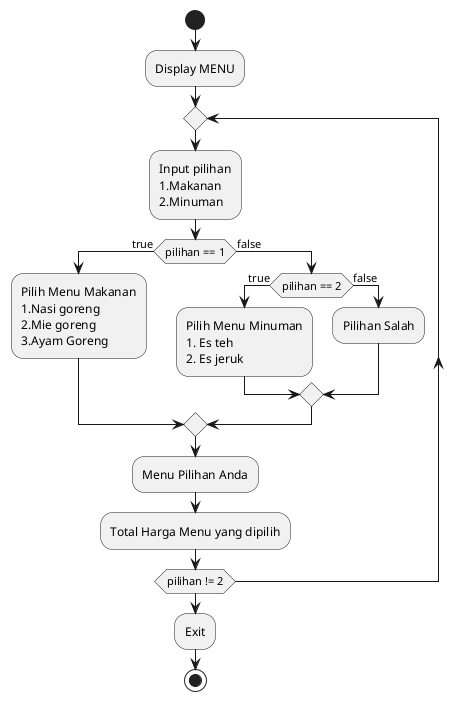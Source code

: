 @startuml tugas1

start
:Display MENU;
repeat
  :Input pilihan
  1.Makanan
  2.Minuman;

  if (pilihan == 1) then (true)
    :Pilih Menu Makanan
    1.Nasi goreng
    2.Mie goreng
    3.Ayam Goreng;
  else (false)
    if (pilihan == 2) then (true)
    :Pilih Menu Minuman
    1. Es teh
    2. Es jeruk;
    else (false)
      :Pilihan Salah;
    endif
  endif
    :Menu Pilihan Anda;
    :Total Harga Menu yang dipilih;
repeat while (pilihan != 2)
:Exit;
stop

@enduml
